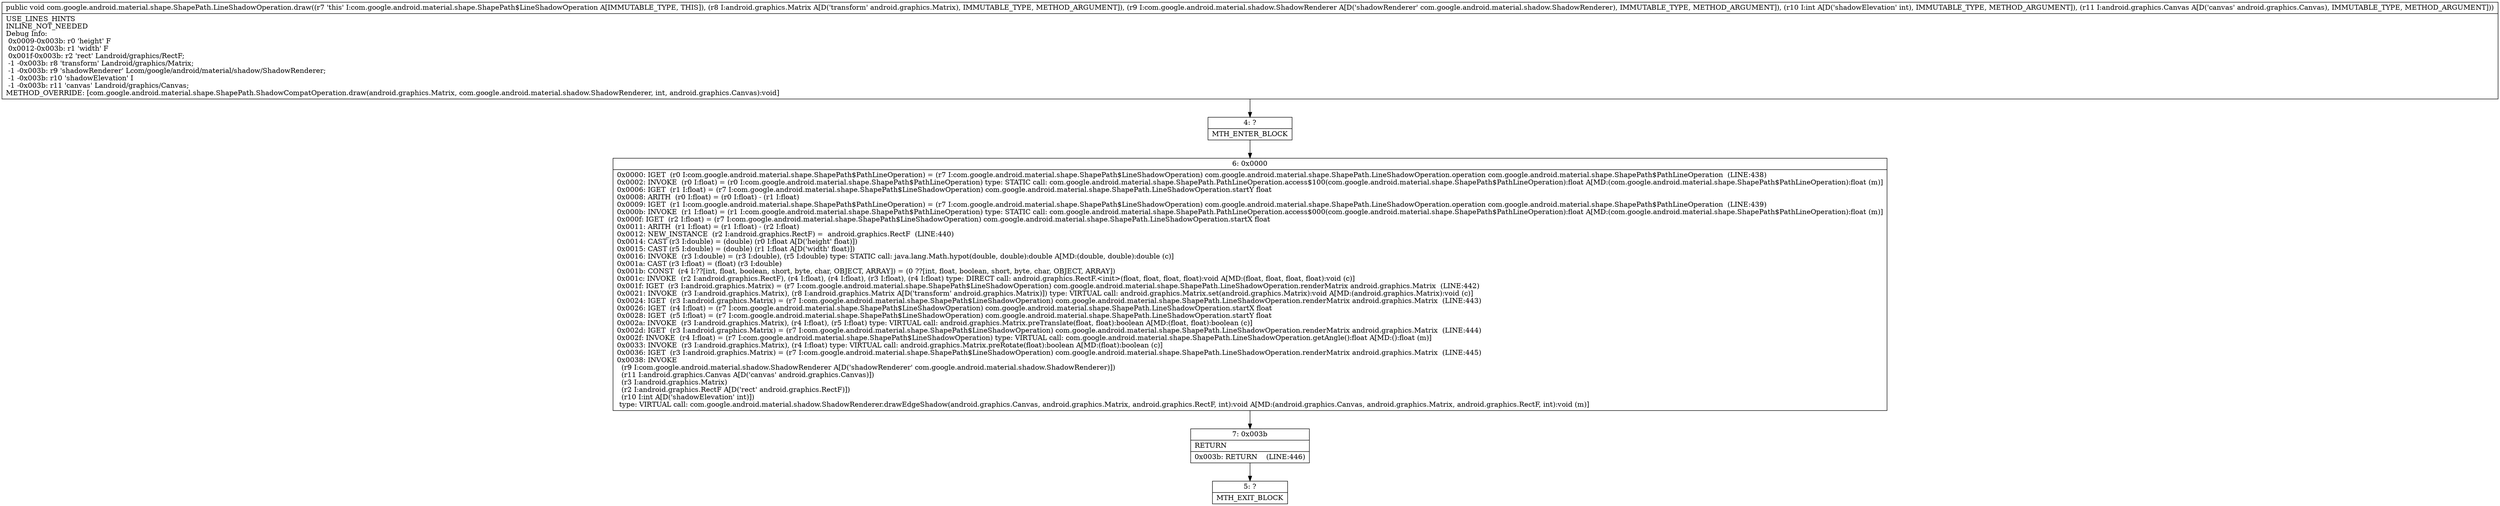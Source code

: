 digraph "CFG forcom.google.android.material.shape.ShapePath.LineShadowOperation.draw(Landroid\/graphics\/Matrix;Lcom\/google\/android\/material\/shadow\/ShadowRenderer;ILandroid\/graphics\/Canvas;)V" {
Node_4 [shape=record,label="{4\:\ ?|MTH_ENTER_BLOCK\l}"];
Node_6 [shape=record,label="{6\:\ 0x0000|0x0000: IGET  (r0 I:com.google.android.material.shape.ShapePath$PathLineOperation) = (r7 I:com.google.android.material.shape.ShapePath$LineShadowOperation) com.google.android.material.shape.ShapePath.LineShadowOperation.operation com.google.android.material.shape.ShapePath$PathLineOperation  (LINE:438)\l0x0002: INVOKE  (r0 I:float) = (r0 I:com.google.android.material.shape.ShapePath$PathLineOperation) type: STATIC call: com.google.android.material.shape.ShapePath.PathLineOperation.access$100(com.google.android.material.shape.ShapePath$PathLineOperation):float A[MD:(com.google.android.material.shape.ShapePath$PathLineOperation):float (m)]\l0x0006: IGET  (r1 I:float) = (r7 I:com.google.android.material.shape.ShapePath$LineShadowOperation) com.google.android.material.shape.ShapePath.LineShadowOperation.startY float \l0x0008: ARITH  (r0 I:float) = (r0 I:float) \- (r1 I:float) \l0x0009: IGET  (r1 I:com.google.android.material.shape.ShapePath$PathLineOperation) = (r7 I:com.google.android.material.shape.ShapePath$LineShadowOperation) com.google.android.material.shape.ShapePath.LineShadowOperation.operation com.google.android.material.shape.ShapePath$PathLineOperation  (LINE:439)\l0x000b: INVOKE  (r1 I:float) = (r1 I:com.google.android.material.shape.ShapePath$PathLineOperation) type: STATIC call: com.google.android.material.shape.ShapePath.PathLineOperation.access$000(com.google.android.material.shape.ShapePath$PathLineOperation):float A[MD:(com.google.android.material.shape.ShapePath$PathLineOperation):float (m)]\l0x000f: IGET  (r2 I:float) = (r7 I:com.google.android.material.shape.ShapePath$LineShadowOperation) com.google.android.material.shape.ShapePath.LineShadowOperation.startX float \l0x0011: ARITH  (r1 I:float) = (r1 I:float) \- (r2 I:float) \l0x0012: NEW_INSTANCE  (r2 I:android.graphics.RectF) =  android.graphics.RectF  (LINE:440)\l0x0014: CAST (r3 I:double) = (double) (r0 I:float A[D('height' float)]) \l0x0015: CAST (r5 I:double) = (double) (r1 I:float A[D('width' float)]) \l0x0016: INVOKE  (r3 I:double) = (r3 I:double), (r5 I:double) type: STATIC call: java.lang.Math.hypot(double, double):double A[MD:(double, double):double (c)]\l0x001a: CAST (r3 I:float) = (float) (r3 I:double) \l0x001b: CONST  (r4 I:??[int, float, boolean, short, byte, char, OBJECT, ARRAY]) = (0 ??[int, float, boolean, short, byte, char, OBJECT, ARRAY]) \l0x001c: INVOKE  (r2 I:android.graphics.RectF), (r4 I:float), (r4 I:float), (r3 I:float), (r4 I:float) type: DIRECT call: android.graphics.RectF.\<init\>(float, float, float, float):void A[MD:(float, float, float, float):void (c)]\l0x001f: IGET  (r3 I:android.graphics.Matrix) = (r7 I:com.google.android.material.shape.ShapePath$LineShadowOperation) com.google.android.material.shape.ShapePath.LineShadowOperation.renderMatrix android.graphics.Matrix  (LINE:442)\l0x0021: INVOKE  (r3 I:android.graphics.Matrix), (r8 I:android.graphics.Matrix A[D('transform' android.graphics.Matrix)]) type: VIRTUAL call: android.graphics.Matrix.set(android.graphics.Matrix):void A[MD:(android.graphics.Matrix):void (c)]\l0x0024: IGET  (r3 I:android.graphics.Matrix) = (r7 I:com.google.android.material.shape.ShapePath$LineShadowOperation) com.google.android.material.shape.ShapePath.LineShadowOperation.renderMatrix android.graphics.Matrix  (LINE:443)\l0x0026: IGET  (r4 I:float) = (r7 I:com.google.android.material.shape.ShapePath$LineShadowOperation) com.google.android.material.shape.ShapePath.LineShadowOperation.startX float \l0x0028: IGET  (r5 I:float) = (r7 I:com.google.android.material.shape.ShapePath$LineShadowOperation) com.google.android.material.shape.ShapePath.LineShadowOperation.startY float \l0x002a: INVOKE  (r3 I:android.graphics.Matrix), (r4 I:float), (r5 I:float) type: VIRTUAL call: android.graphics.Matrix.preTranslate(float, float):boolean A[MD:(float, float):boolean (c)]\l0x002d: IGET  (r3 I:android.graphics.Matrix) = (r7 I:com.google.android.material.shape.ShapePath$LineShadowOperation) com.google.android.material.shape.ShapePath.LineShadowOperation.renderMatrix android.graphics.Matrix  (LINE:444)\l0x002f: INVOKE  (r4 I:float) = (r7 I:com.google.android.material.shape.ShapePath$LineShadowOperation) type: VIRTUAL call: com.google.android.material.shape.ShapePath.LineShadowOperation.getAngle():float A[MD:():float (m)]\l0x0033: INVOKE  (r3 I:android.graphics.Matrix), (r4 I:float) type: VIRTUAL call: android.graphics.Matrix.preRotate(float):boolean A[MD:(float):boolean (c)]\l0x0036: IGET  (r3 I:android.graphics.Matrix) = (r7 I:com.google.android.material.shape.ShapePath$LineShadowOperation) com.google.android.material.shape.ShapePath.LineShadowOperation.renderMatrix android.graphics.Matrix  (LINE:445)\l0x0038: INVOKE  \l  (r9 I:com.google.android.material.shadow.ShadowRenderer A[D('shadowRenderer' com.google.android.material.shadow.ShadowRenderer)])\l  (r11 I:android.graphics.Canvas A[D('canvas' android.graphics.Canvas)])\l  (r3 I:android.graphics.Matrix)\l  (r2 I:android.graphics.RectF A[D('rect' android.graphics.RectF)])\l  (r10 I:int A[D('shadowElevation' int)])\l type: VIRTUAL call: com.google.android.material.shadow.ShadowRenderer.drawEdgeShadow(android.graphics.Canvas, android.graphics.Matrix, android.graphics.RectF, int):void A[MD:(android.graphics.Canvas, android.graphics.Matrix, android.graphics.RectF, int):void (m)]\l}"];
Node_7 [shape=record,label="{7\:\ 0x003b|RETURN\l|0x003b: RETURN    (LINE:446)\l}"];
Node_5 [shape=record,label="{5\:\ ?|MTH_EXIT_BLOCK\l}"];
MethodNode[shape=record,label="{public void com.google.android.material.shape.ShapePath.LineShadowOperation.draw((r7 'this' I:com.google.android.material.shape.ShapePath$LineShadowOperation A[IMMUTABLE_TYPE, THIS]), (r8 I:android.graphics.Matrix A[D('transform' android.graphics.Matrix), IMMUTABLE_TYPE, METHOD_ARGUMENT]), (r9 I:com.google.android.material.shadow.ShadowRenderer A[D('shadowRenderer' com.google.android.material.shadow.ShadowRenderer), IMMUTABLE_TYPE, METHOD_ARGUMENT]), (r10 I:int A[D('shadowElevation' int), IMMUTABLE_TYPE, METHOD_ARGUMENT]), (r11 I:android.graphics.Canvas A[D('canvas' android.graphics.Canvas), IMMUTABLE_TYPE, METHOD_ARGUMENT]))  | USE_LINES_HINTS\lINLINE_NOT_NEEDED\lDebug Info:\l  0x0009\-0x003b: r0 'height' F\l  0x0012\-0x003b: r1 'width' F\l  0x001f\-0x003b: r2 'rect' Landroid\/graphics\/RectF;\l  \-1 \-0x003b: r8 'transform' Landroid\/graphics\/Matrix;\l  \-1 \-0x003b: r9 'shadowRenderer' Lcom\/google\/android\/material\/shadow\/ShadowRenderer;\l  \-1 \-0x003b: r10 'shadowElevation' I\l  \-1 \-0x003b: r11 'canvas' Landroid\/graphics\/Canvas;\lMETHOD_OVERRIDE: [com.google.android.material.shape.ShapePath.ShadowCompatOperation.draw(android.graphics.Matrix, com.google.android.material.shadow.ShadowRenderer, int, android.graphics.Canvas):void]\l}"];
MethodNode -> Node_4;Node_4 -> Node_6;
Node_6 -> Node_7;
Node_7 -> Node_5;
}

